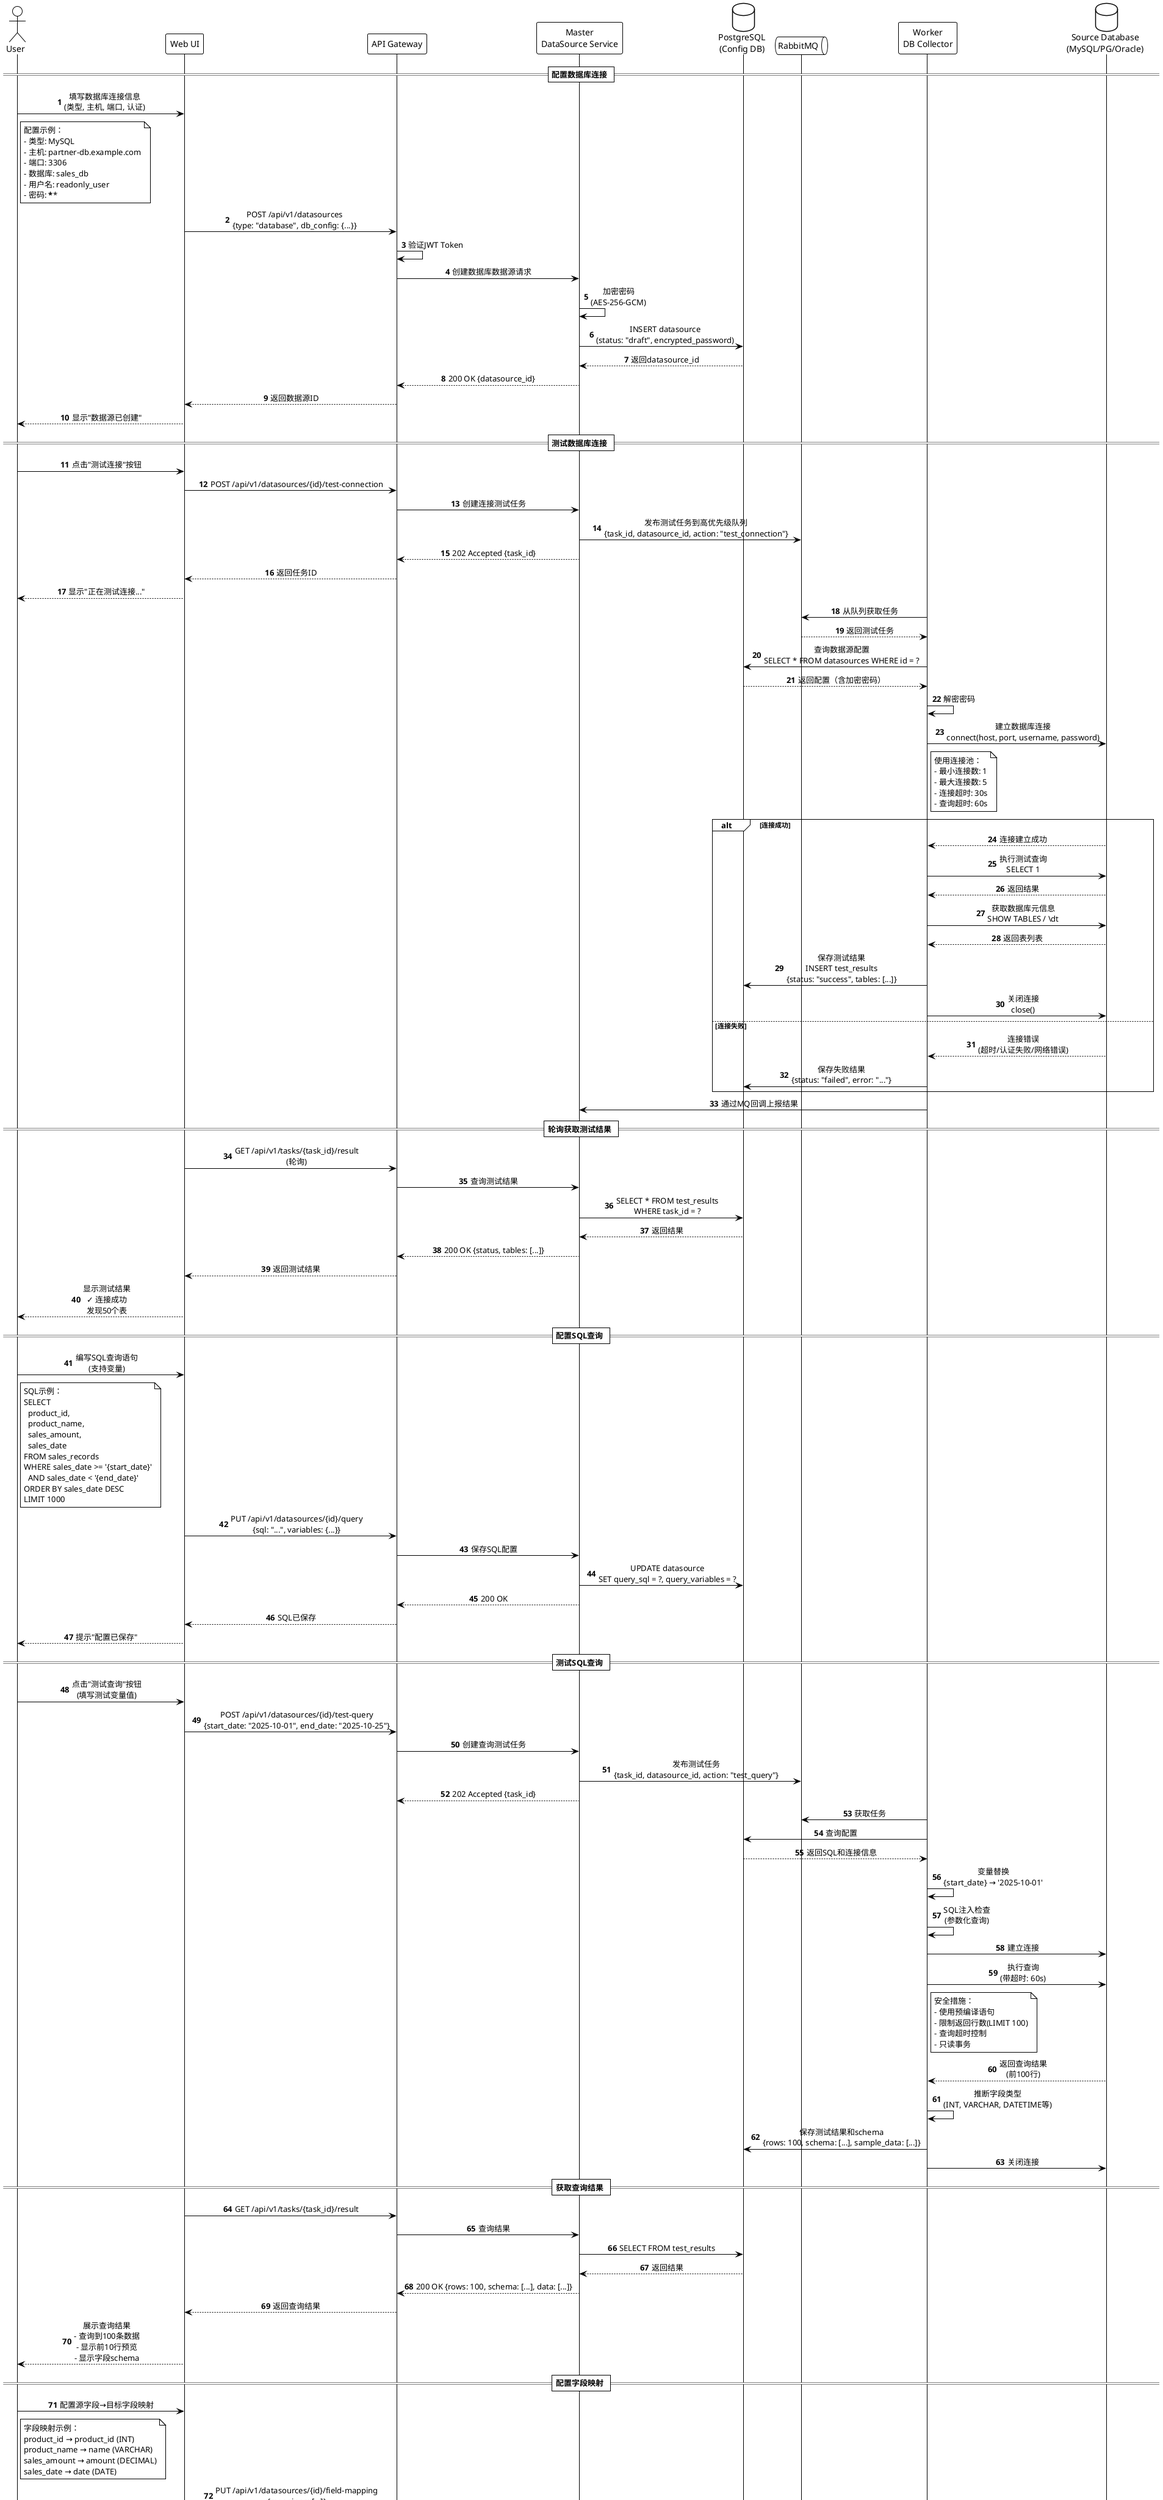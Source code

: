 @startuml seq_db_sync
!theme plain
skinparam backgroundColor #FFFFFF
skinparam sequenceMessageAlign center
skinparam responseMessageBelowArrow true

actor User as user
participant "Web UI" as ui
participant "API Gateway" as gateway
participant "Master\nDataSource Service" as master
database "PostgreSQL\n(Config DB)" as configdb
queue "RabbitMQ" as mq
participant "Worker\nDB Collector" as worker
database "Source Database\n(MySQL/PG/Oracle)" as sourcedb

autonumber

== 配置数据库连接 ==

user -> ui: 填写数据库连接信息\n(类型, 主机, 端口, 认证)
note right of user
  配置示例：
  - 类型: MySQL
  - 主机: partner-db.example.com
  - 端口: 3306
  - 数据库: sales_db
  - 用户名: readonly_user
  - 密码: ******
end note

ui -> gateway: POST /api/v1/datasources\n{type: "database", db_config: {...}}
gateway -> gateway: 验证JWT Token
gateway -> master: 创建数据库数据源请求

master -> master: 加密密码\n(AES-256-GCM)
master -> configdb: INSERT datasource\n(status: "draft", encrypted_password)
configdb --> master: 返回datasource_id
master --> gateway: 200 OK {datasource_id}
gateway --> ui: 返回数据源ID
ui --> user: 显示"数据源已创建"

== 测试数据库连接 ==

user -> ui: 点击"测试连接"按钮
ui -> gateway: POST /api/v1/datasources/{id}/test-connection
gateway -> master: 创建连接测试任务

master -> mq: 发布测试任务到高优先级队列\n{task_id, datasource_id, action: "test_connection"}
master --> gateway: 202 Accepted {task_id}
gateway --> ui: 返回任务ID
ui --> user: 显示"正在测试连接..."

worker -> mq: 从队列获取任务
mq --> worker: 返回测试任务

worker -> configdb: 查询数据源配置\nSELECT * FROM datasources WHERE id = ?
configdb --> worker: 返回配置（含加密密码）

worker -> worker: 解密密码

worker -> sourcedb: 建立数据库连接\nconnect(host, port, username, password)
note right of worker
  使用连接池：
  - 最小连接数: 1
  - 最大连接数: 5
  - 连接超时: 30s
  - 查询超时: 60s
end note

alt 连接成功
    sourcedb --> worker: 连接建立成功

    worker -> sourcedb: 执行测试查询\nSELECT 1
    sourcedb --> worker: 返回结果

    worker -> sourcedb: 获取数据库元信息\nSHOW TABLES / \\dt
    sourcedb --> worker: 返回表列表

    worker -> configdb: 保存测试结果\nINSERT test_results\n{status: "success", tables: [...]}

    worker -> sourcedb: 关闭连接\nclose()

else 连接失败
    sourcedb --> worker: 连接错误\n(超时/认证失败/网络错误)

    worker -> configdb: 保存失败结果\n{status: "failed", error: "..."}
end

worker -> master: 通过MQ回调上报结果

== 轮询获取测试结果 ==

ui -> gateway: GET /api/v1/tasks/{task_id}/result\n(轮询)
gateway -> master: 查询测试结果
master -> configdb: SELECT * FROM test_results\nWHERE task_id = ?
configdb --> master: 返回结果
master --> gateway: 200 OK {status, tables: [...]}
gateway --> ui: 返回测试结果

ui --> user: 显示测试结果\n✓ 连接成功\n发现50个表

== 配置SQL查询 ==

user -> ui: 编写SQL查询语句\n(支持变量)
note right of user
  SQL示例：
  SELECT
    product_id,
    product_name,
    sales_amount,
    sales_date
  FROM sales_records
  WHERE sales_date >= '{start_date}'
    AND sales_date < '{end_date}'
  ORDER BY sales_date DESC
  LIMIT 1000
end note

ui -> gateway: PUT /api/v1/datasources/{id}/query\n{sql: "...", variables: {...}}
gateway -> master: 保存SQL配置
master -> configdb: UPDATE datasource\nSET query_sql = ?, query_variables = ?
master --> gateway: 200 OK
gateway --> ui: SQL已保存
ui --> user: 提示"配置已保存"

== 测试SQL查询 ==

user -> ui: 点击"测试查询"按钮\n(填写测试变量值)
ui -> gateway: POST /api/v1/datasources/{id}/test-query\n{start_date: "2025-10-01", end_date: "2025-10-25"}
gateway -> master: 创建查询测试任务

master -> mq: 发布测试任务\n{task_id, datasource_id, action: "test_query"}
master --> gateway: 202 Accepted {task_id}

worker -> mq: 获取任务
worker -> configdb: 查询配置
configdb --> worker: 返回SQL和连接信息

worker -> worker: 变量替换\n{start_date} → '2025-10-01'
worker -> worker: SQL注入检查\n(参数化查询)

worker -> sourcedb: 建立连接
worker -> sourcedb: 执行查询\n(带超时: 60s)
note right of worker
  安全措施：
  - 使用预编译语句
  - 限制返回行数(LIMIT 100)
  - 查询超时控制
  - 只读事务
end note

sourcedb --> worker: 返回查询结果\n(前100行)

worker -> worker: 推断字段类型\n(INT, VARCHAR, DATETIME等)

worker -> configdb: 保存测试结果和schema\n{rows: 100, schema: [...], sample_data: [...]}

worker -> sourcedb: 关闭连接

== 获取查询结果 ==

ui -> gateway: GET /api/v1/tasks/{task_id}/result
gateway -> master: 查询结果
master -> configdb: SELECT FROM test_results
configdb --> master: 返回结果
master --> gateway: 200 OK {rows: 100, schema: [...], data: [...]}
gateway --> ui: 返回查询结果

ui --> user: 展示查询结果\n- 查询到100条数据\n- 显示前10行预览\n- 显示字段schema

== 配置字段映射 ==

user -> ui: 配置源字段→目标字段映射
note right of user
  字段映射示例：
  product_id → product_id (INT)
  product_name → name (VARCHAR)
  sales_amount → amount (DECIMAL)
  sales_date → date (DATE)
end note

ui -> gateway: PUT /api/v1/datasources/{id}/field-mapping\n{mappings: [...]}
gateway -> master: 保存字段映射
master -> configdb: UPDATE datasource\nSET field_mapping = ?
master --> gateway: 200 OK
gateway --> ui: 映射已保存

== 配置增量同步策略（可选）==

user -> ui: 配置增量同步\n(基于时间戳字段)
note right of user
  增量配置：
  - 增量字段: sales_date
  - 增量方式: 大于上次同步时间
  - 初始值: 2025-01-01
end note

ui -> gateway: PUT /api/v1/datasources/{id}/incremental\n{field: "sales_date", strategy: "gt_last_sync"}
gateway -> master: 保存增量配置
master -> configdb: UPDATE datasource\nSET incremental_config = ?
master --> gateway: 200 OK

== 发布数据源 ==

user -> ui: 点击"发布"按钮
ui -> gateway: PUT /api/v1/datasources/{id}/publish
gateway -> master: 发布数据源
master -> configdb: UPDATE datasource\nSET status = "active",\npublished_at = NOW()
master --> gateway: 200 OK
gateway --> ui: 数据源已发布
ui --> user: 提示"数据源配置成功，可用于创建任务"

@enduml
